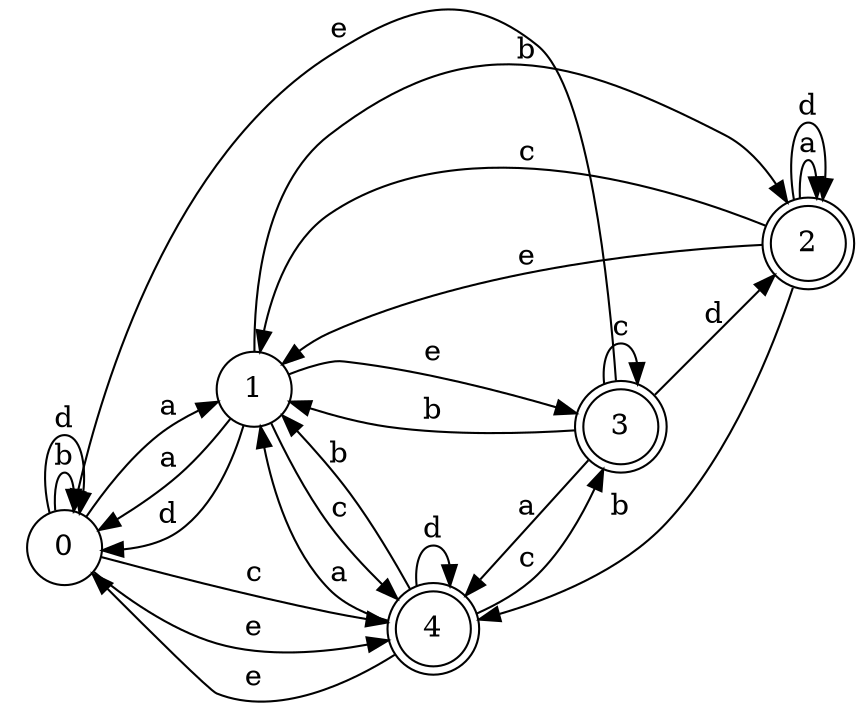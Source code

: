 digraph n4_5 {
__start0 [label="" shape="none"];

rankdir=LR;
size="8,5";

s0 [style="filled", color="black", fillcolor="white" shape="circle", label="0"];
s1 [style="filled", color="black", fillcolor="white" shape="circle", label="1"];
s2 [style="rounded,filled", color="black", fillcolor="white" shape="doublecircle", label="2"];
s3 [style="rounded,filled", color="black", fillcolor="white" shape="doublecircle", label="3"];
s4 [style="rounded,filled", color="black", fillcolor="white" shape="doublecircle", label="4"];
s0 -> s1 [label="a"];
s0 -> s0 [label="b"];
s0 -> s4 [label="c"];
s0 -> s0 [label="d"];
s0 -> s4 [label="e"];
s1 -> s0 [label="a"];
s1 -> s2 [label="b"];
s1 -> s4 [label="c"];
s1 -> s0 [label="d"];
s1 -> s3 [label="e"];
s2 -> s2 [label="a"];
s2 -> s4 [label="b"];
s2 -> s1 [label="c"];
s2 -> s2 [label="d"];
s2 -> s1 [label="e"];
s3 -> s4 [label="a"];
s3 -> s1 [label="b"];
s3 -> s3 [label="c"];
s3 -> s2 [label="d"];
s3 -> s0 [label="e"];
s4 -> s1 [label="a"];
s4 -> s1 [label="b"];
s4 -> s3 [label="c"];
s4 -> s4 [label="d"];
s4 -> s0 [label="e"];

}